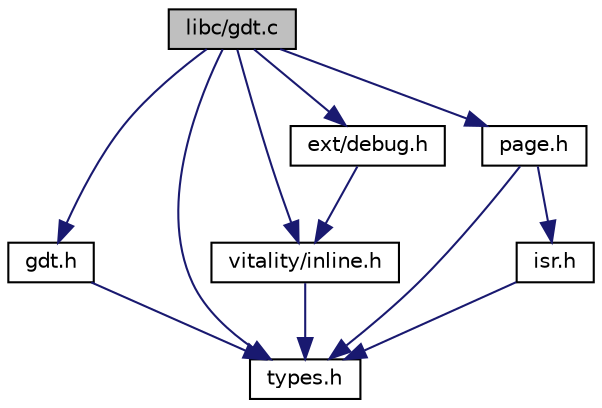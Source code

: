 digraph "libc/gdt.c"
{
  edge [fontname="Helvetica",fontsize="10",labelfontname="Helvetica",labelfontsize="10"];
  node [fontname="Helvetica",fontsize="10",shape=record];
  Node0 [label="libc/gdt.c",height=0.2,width=0.4,color="black", fillcolor="grey75", style="filled", fontcolor="black"];
  Node0 -> Node1 [color="midnightblue",fontsize="10",style="solid"];
  Node1 [label="gdt.h",height=0.2,width=0.4,color="black", fillcolor="white", style="filled",URL="$a00098.html"];
  Node1 -> Node2 [color="midnightblue",fontsize="10",style="solid"];
  Node2 [label="types.h",height=0.2,width=0.4,color="black", fillcolor="white", style="filled",URL="$a00134.html"];
  Node0 -> Node3 [color="midnightblue",fontsize="10",style="solid"];
  Node3 [label="vitality/inline.h",height=0.2,width=0.4,color="black", fillcolor="white", style="filled",URL="$a00158.html"];
  Node3 -> Node2 [color="midnightblue",fontsize="10",style="solid"];
  Node0 -> Node2 [color="midnightblue",fontsize="10",style="solid"];
  Node0 -> Node4 [color="midnightblue",fontsize="10",style="solid"];
  Node4 [label="page.h",height=0.2,width=0.4,color="black", fillcolor="white", style="filled",URL="$a00116.html"];
  Node4 -> Node5 [color="midnightblue",fontsize="10",style="solid"];
  Node5 [label="isr.h",height=0.2,width=0.4,color="black", fillcolor="white", style="filled",URL="$a00110.html"];
  Node5 -> Node2 [color="midnightblue",fontsize="10",style="solid"];
  Node4 -> Node2 [color="midnightblue",fontsize="10",style="solid"];
  Node0 -> Node6 [color="midnightblue",fontsize="10",style="solid"];
  Node6 [label="ext/debug.h",height=0.2,width=0.4,color="black", fillcolor="white", style="filled",URL="$a00074.html"];
  Node6 -> Node3 [color="midnightblue",fontsize="10",style="solid"];
}
